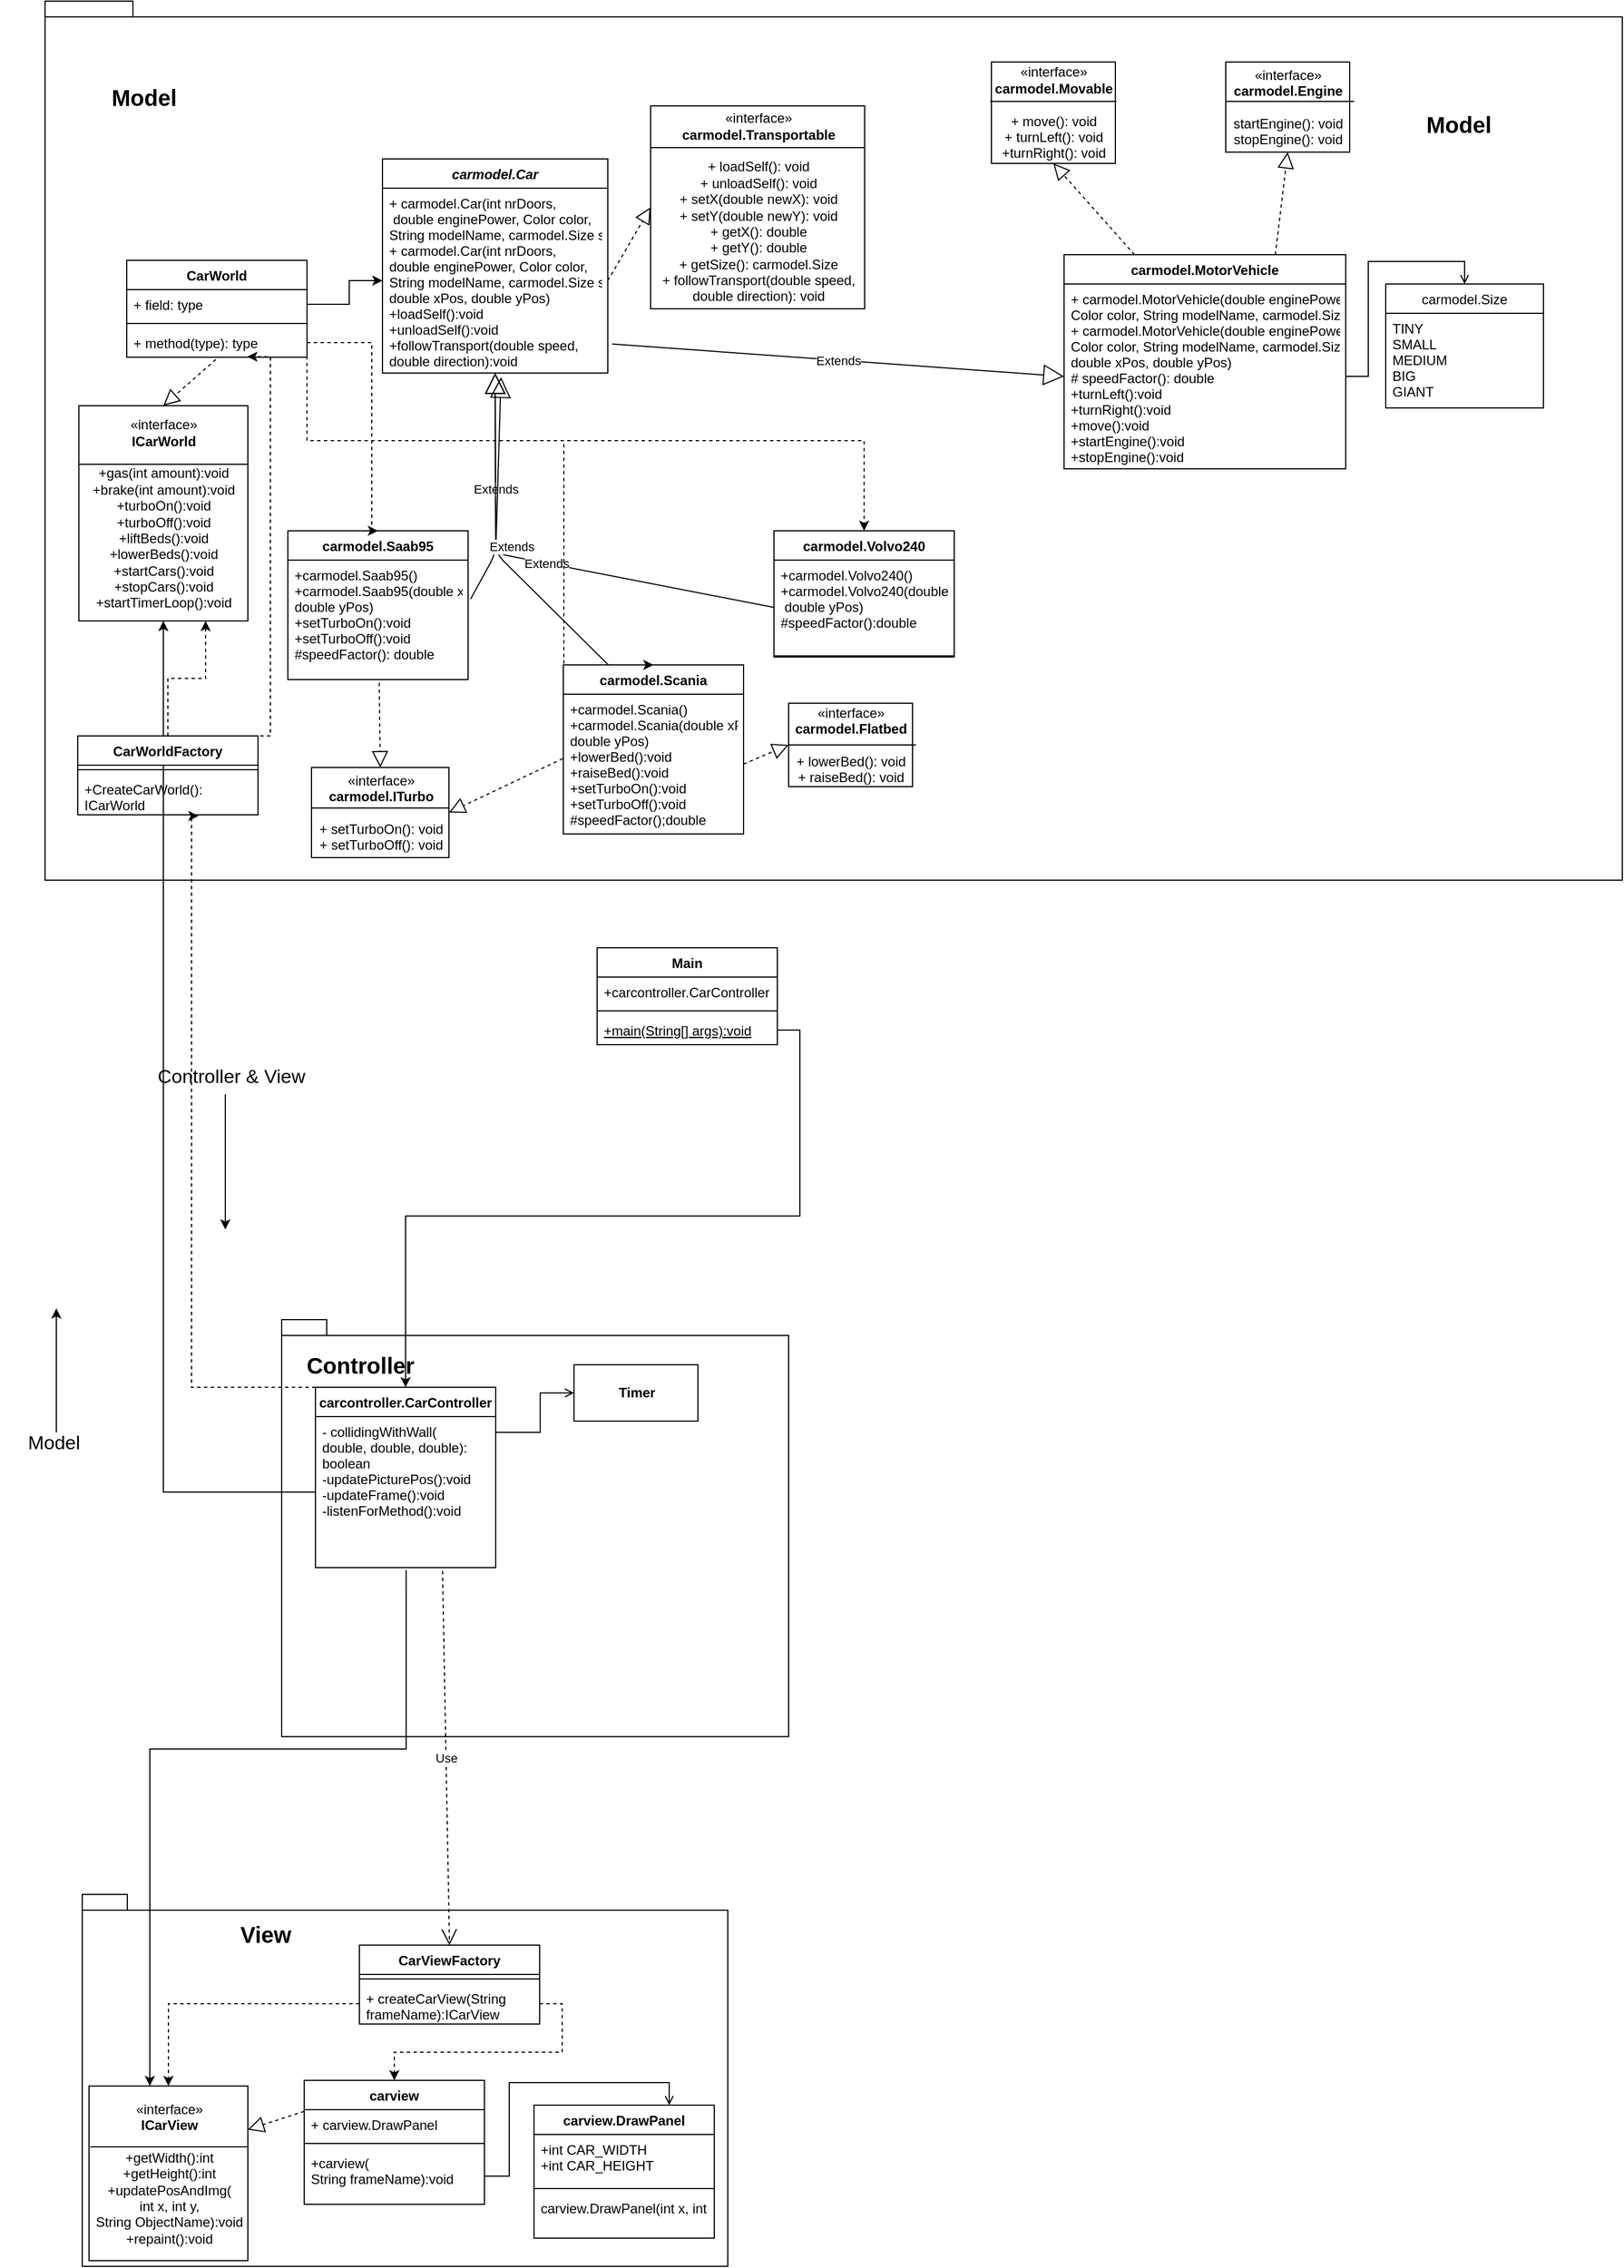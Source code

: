 <mxfile version="12.3.9" type="github" pages="1">
  <diagram name="Page-1" id="b5b7bab2-c9e2-2cf4-8b2a-24fd1a2a6d21">
    <mxGraphModel dx="1422" dy="1941" grid="1" gridSize="10" guides="1" tooltips="1" connect="1" arrows="1" fold="1" page="1" pageScale="1" pageWidth="827" pageHeight="1169" background="#ffffff" math="0" shadow="0">
      <root>
        <mxCell id="0"/>
        <mxCell id="1" parent="0"/>
        <mxCell id="0avZA_CFxRZf8qwIsZVG-3" value="" style="shape=folder;fontStyle=1;spacingTop=10;tabWidth=40;tabHeight=14;tabPosition=left;html=1;" parent="1" vertex="1">
          <mxGeometry x="40" y="-1130" width="1400" height="780" as="geometry"/>
        </mxCell>
        <mxCell id="50sDM0IluNqHPnj_dnaF-17" value="" style="shape=folder;fontStyle=1;spacingTop=10;tabWidth=40;tabHeight=14;tabPosition=left;html=1;" parent="1" vertex="1">
          <mxGeometry x="250" y="40" width="450" height="370" as="geometry"/>
        </mxCell>
        <mxCell id="50sDM0IluNqHPnj_dnaF-10" value="" style="shape=folder;fontStyle=1;spacingTop=10;tabWidth=40;tabHeight=14;tabPosition=left;html=1;" parent="1" vertex="1">
          <mxGeometry x="73" y="550" width="573" height="330" as="geometry"/>
        </mxCell>
        <mxCell id="A2BCTbo7lUN5HEoxAGUj-3" value="carmodel.Car" style="swimlane;fontStyle=3;childLayout=stackLayout;horizontal=1;startSize=26;fillColor=none;horizontalStack=0;resizeParent=1;resizeParentMax=0;resizeLast=0;collapsible=1;marginBottom=0;" parent="1" vertex="1">
          <mxGeometry x="339.5" y="-990" width="200" height="190" as="geometry">
            <mxRectangle x="334" y="-875" width="50" height="26" as="alternateBounds"/>
          </mxGeometry>
        </mxCell>
        <mxCell id="A2BCTbo7lUN5HEoxAGUj-4" value="+ carmodel.Car(int nrDoors,&#xa; double enginePower, Color color, &#xa;String modelName, carmodel.Size size)&#xa;+ carmodel.Car(int nrDoors, &#xa;double enginePower, Color color, &#xa;String modelName, carmodel.Size size,&#xa;double xPos, double yPos)&#xa;+loadSelf():void&#xa;+unloadSelf():void&#xa;+followTransport(double speed,&#xa;double direction):void " style="text;strokeColor=none;fillColor=none;align=left;verticalAlign=top;spacingLeft=4;spacingRight=4;overflow=hidden;rotatable=0;points=[[0,0.5],[1,0.5]];portConstraint=eastwest;" parent="A2BCTbo7lUN5HEoxAGUj-3" vertex="1">
          <mxGeometry y="26" width="200" height="164" as="geometry"/>
        </mxCell>
        <mxCell id="A2BCTbo7lUN5HEoxAGUj-7" value="«interface»&lt;br&gt;&lt;b&gt;carmodel.Transportable&lt;/b&gt;&lt;br&gt;&lt;br&gt;+ loadSelf(): void&lt;br&gt;+ unloadSelf(): void&lt;br&gt;+ setX(double newX): void&lt;br&gt;+ setY(double newY): void&lt;br&gt;+ getX(): double&lt;br&gt;+ getY(): double&lt;br&gt;+ getSize(): carmodel.Size&lt;br&gt;+ followTransport(double speed,&lt;br&gt;double direction): void" style="html=1;" parent="1" vertex="1">
          <mxGeometry x="577.5" y="-1037" width="190" height="180" as="geometry"/>
        </mxCell>
        <mxCell id="A2BCTbo7lUN5HEoxAGUj-8" value="«interface»&lt;br&gt;&lt;b&gt;carmodel.ITurbo&lt;/b&gt;&lt;br&gt;&lt;br&gt;+ setTurboOn(): void&lt;br&gt;+ setTurboOff(): void" style="html=1;" parent="1" vertex="1">
          <mxGeometry x="276.5" y="-450" width="122" height="80" as="geometry"/>
        </mxCell>
        <mxCell id="A2BCTbo7lUN5HEoxAGUj-9" value="«interface»&lt;br&gt;&lt;b&gt;carmodel.Flatbed&lt;/b&gt;&lt;br&gt;&lt;br&gt;+ lowerBed(): void&lt;br&gt;+ raiseBed(): void" style="html=1;" parent="1" vertex="1">
          <mxGeometry x="700" y="-507" width="110" height="74" as="geometry"/>
        </mxCell>
        <mxCell id="A2BCTbo7lUN5HEoxAGUj-10" value="«interface»&lt;br&gt;&lt;b&gt;carmodel.Engine&lt;/b&gt;&lt;br&gt;&lt;br&gt;startEngine(): void&lt;br&gt;stopEngine(): void" style="html=1;" parent="1" vertex="1">
          <mxGeometry x="1088" y="-1076" width="110" height="80" as="geometry"/>
        </mxCell>
        <mxCell id="A2BCTbo7lUN5HEoxAGUj-11" value="«interface»&lt;br&gt;&lt;b&gt;carmodel.Movable&lt;/b&gt;&lt;br&gt;&lt;br&gt;+ move(): void&lt;br&gt;+ turnLeft(): void&lt;br&gt;+turnRight(): void" style="html=1;labelPosition=center;verticalLabelPosition=middle;align=center;verticalAlign=middle;" parent="1" vertex="1">
          <mxGeometry x="880" y="-1076" width="110" height="90" as="geometry"/>
        </mxCell>
        <mxCell id="A2BCTbo7lUN5HEoxAGUj-12" value="" style="endArrow=block;dashed=1;endFill=0;endSize=12;html=1;exitX=1;exitY=0.5;exitDx=0;exitDy=0;entryX=0;entryY=0.5;entryDx=0;entryDy=0;" parent="1" source="A2BCTbo7lUN5HEoxAGUj-4" target="A2BCTbo7lUN5HEoxAGUj-7" edge="1">
          <mxGeometry width="160" relative="1" as="geometry">
            <mxPoint x="292.5" y="-915" as="sourcePoint"/>
            <mxPoint x="380" y="-920" as="targetPoint"/>
          </mxGeometry>
        </mxCell>
        <mxCell id="A2BCTbo7lUN5HEoxAGUj-13" value="carmodel.MotorVehicle" style="swimlane;fontStyle=1;align=center;verticalAlign=top;childLayout=stackLayout;horizontal=1;startSize=26;horizontalStack=0;resizeParent=1;resizeParentMax=0;resizeLast=0;collapsible=1;marginBottom=0;" parent="1" vertex="1">
          <mxGeometry x="944.5" y="-905" width="250" height="190" as="geometry"/>
        </mxCell>
        <mxCell id="A2BCTbo7lUN5HEoxAGUj-16" value="+ carmodel.MotorVehicle(double enginePower,&#xa;Color color, String modelName, carmodel.Size size)&#xa;+ carmodel.MotorVehicle(double enginePower,&#xa;Color color, String modelName, carmodel.Size size,&#xa;double xPos, double yPos)&#xa;# speedFactor(): double&#xa;+turnLeft():void&#xa;+turnRight():void&#xa;+move():void&#xa;+startEngine():void&#xa;+stopEngine():void" style="text;strokeColor=none;fillColor=none;align=left;verticalAlign=top;spacingLeft=4;spacingRight=4;overflow=hidden;rotatable=0;points=[[0,0.5],[1,0.5]];portConstraint=eastwest;" parent="A2BCTbo7lUN5HEoxAGUj-13" vertex="1">
          <mxGeometry y="26" width="250" height="164" as="geometry"/>
        </mxCell>
        <mxCell id="A2BCTbo7lUN5HEoxAGUj-18" value="Extends" style="endArrow=block;endSize=16;endFill=0;html=1;exitX=1.019;exitY=0.843;exitDx=0;exitDy=0;exitPerimeter=0;entryX=0;entryY=0.5;entryDx=0;entryDy=0;" parent="1" source="A2BCTbo7lUN5HEoxAGUj-4" target="A2BCTbo7lUN5HEoxAGUj-16" edge="1">
          <mxGeometry width="160" relative="1" as="geometry">
            <mxPoint x="472.5" y="-810" as="sourcePoint"/>
            <mxPoint x="452.5" y="-665" as="targetPoint"/>
          </mxGeometry>
        </mxCell>
        <mxCell id="A2BCTbo7lUN5HEoxAGUj-19" value="carmodel.Saab95" style="swimlane;fontStyle=1;align=center;verticalAlign=top;childLayout=stackLayout;horizontal=1;startSize=26;horizontalStack=0;resizeParent=1;resizeParentMax=0;resizeLast=0;collapsible=1;marginBottom=0;" parent="1" vertex="1">
          <mxGeometry x="255.5" y="-660" width="160" height="132" as="geometry"/>
        </mxCell>
        <mxCell id="A2BCTbo7lUN5HEoxAGUj-22" value="+carmodel.Saab95()&#xa;+carmodel.Saab95(double xPos, &#xa;double yPos)&#xa;+setTurboOn():void&#xa;+setTurboOff():void&#xa;#speedFactor(): double" style="text;strokeColor=none;fillColor=none;align=left;verticalAlign=top;spacingLeft=4;spacingRight=4;overflow=hidden;rotatable=0;points=[[0,0.5],[1,0.5]];portConstraint=eastwest;" parent="A2BCTbo7lUN5HEoxAGUj-19" vertex="1">
          <mxGeometry y="26" width="160" height="106" as="geometry"/>
        </mxCell>
        <mxCell id="A2BCTbo7lUN5HEoxAGUj-23" value="" style="endArrow=block;dashed=1;endFill=0;endSize=12;html=1;exitX=0.25;exitY=0;exitDx=0;exitDy=0;entryX=0.5;entryY=1;entryDx=0;entryDy=0;" parent="1" source="A2BCTbo7lUN5HEoxAGUj-13" target="A2BCTbo7lUN5HEoxAGUj-11" edge="1">
          <mxGeometry width="160" relative="1" as="geometry">
            <mxPoint x="132.5" y="-655" as="sourcePoint"/>
            <mxPoint x="292.5" y="-655" as="targetPoint"/>
          </mxGeometry>
        </mxCell>
        <mxCell id="A2BCTbo7lUN5HEoxAGUj-24" value="Extends" style="endArrow=block;endSize=16;endFill=0;html=1;exitX=1.014;exitY=0.326;exitDx=0;exitDy=0;entryX=0.5;entryY=1;entryDx=0;entryDy=0;exitPerimeter=0;" parent="1" source="A2BCTbo7lUN5HEoxAGUj-22" target="A2BCTbo7lUN5HEoxAGUj-3" edge="1">
          <mxGeometry width="160" relative="1" as="geometry">
            <mxPoint x="308.5" y="-661" as="sourcePoint"/>
            <mxPoint x="402" y="-730" as="targetPoint"/>
            <Array as="points">
              <mxPoint x="440" y="-640"/>
            </Array>
          </mxGeometry>
        </mxCell>
        <mxCell id="A2BCTbo7lUN5HEoxAGUj-27" value="carmodel.Volvo240" style="swimlane;fontStyle=1;align=center;verticalAlign=top;childLayout=stackLayout;horizontal=1;startSize=26;horizontalStack=0;resizeParent=1;resizeParentMax=0;resizeLast=0;collapsible=1;marginBottom=0;" parent="1" vertex="1">
          <mxGeometry x="687" y="-660" width="160" height="112" as="geometry">
            <mxRectangle x="607.5" y="-726" width="80" height="26" as="alternateBounds"/>
          </mxGeometry>
        </mxCell>
        <mxCell id="A2BCTbo7lUN5HEoxAGUj-28" value="+carmodel.Volvo240()&#xa;+carmodel.Volvo240(double xPos,&#xa; double yPos)&#xa;#speedFactor():double" style="text;strokeColor=none;fillColor=none;align=left;verticalAlign=top;spacingLeft=4;spacingRight=4;overflow=hidden;rotatable=0;points=[[0,0.5],[1,0.5]];portConstraint=eastwest;" parent="A2BCTbo7lUN5HEoxAGUj-27" vertex="1">
          <mxGeometry y="26" width="160" height="84" as="geometry"/>
        </mxCell>
        <mxCell id="A2BCTbo7lUN5HEoxAGUj-29" value="" style="line;strokeWidth=1;fillColor=none;align=left;verticalAlign=middle;spacingTop=-1;spacingLeft=3;spacingRight=3;rotatable=0;labelPosition=right;points=[];portConstraint=eastwest;" parent="A2BCTbo7lUN5HEoxAGUj-27" vertex="1">
          <mxGeometry y="110" width="160" height="2" as="geometry"/>
        </mxCell>
        <mxCell id="A2BCTbo7lUN5HEoxAGUj-31" value="carmodel.Scania" style="swimlane;fontStyle=1;align=center;verticalAlign=top;childLayout=stackLayout;horizontal=1;startSize=26;horizontalStack=0;resizeParent=1;resizeParentMax=0;resizeLast=0;collapsible=1;marginBottom=0;" parent="1" vertex="1">
          <mxGeometry x="500" y="-541" width="160" height="150" as="geometry"/>
        </mxCell>
        <mxCell id="A2BCTbo7lUN5HEoxAGUj-32" value="+carmodel.Scania()&#xa;+carmodel.Scania(double xPos, &#xa;double yPos)&#xa;+lowerBed():void&#xa;+raiseBed():void&#xa;+setTurboOn():void&#xa;+setTurboOff():void&#xa;#speedFactor();double" style="text;strokeColor=none;fillColor=none;align=left;verticalAlign=top;spacingLeft=4;spacingRight=4;overflow=hidden;rotatable=0;points=[[0,0.5],[1,0.5]];portConstraint=eastwest;" parent="A2BCTbo7lUN5HEoxAGUj-31" vertex="1">
          <mxGeometry y="26" width="160" height="124" as="geometry"/>
        </mxCell>
        <mxCell id="A2BCTbo7lUN5HEoxAGUj-37" value="Extends" style="endArrow=block;endSize=16;endFill=0;html=1;exitX=0;exitY=0.5;exitDx=0;exitDy=0;entryX=0.5;entryY=1;entryDx=0;entryDy=0;" parent="1" source="A2BCTbo7lUN5HEoxAGUj-28" target="A2BCTbo7lUN5HEoxAGUj-3" edge="1">
          <mxGeometry width="160" relative="1" as="geometry">
            <mxPoint x="132.5" y="-655" as="sourcePoint"/>
            <mxPoint x="540" y="-670" as="targetPoint"/>
            <Array as="points">
              <mxPoint x="440" y="-640"/>
            </Array>
          </mxGeometry>
        </mxCell>
        <mxCell id="A2BCTbo7lUN5HEoxAGUj-38" value="Extends" style="endArrow=block;endSize=16;endFill=0;html=1;exitX=0.25;exitY=0;exitDx=0;exitDy=0;entryX=0.526;entryY=1.022;entryDx=0;entryDy=0;entryPerimeter=0;" parent="1" source="A2BCTbo7lUN5HEoxAGUj-31" target="A2BCTbo7lUN5HEoxAGUj-4" edge="1">
          <mxGeometry x="-0.006" y="-14" width="160" relative="1" as="geometry">
            <mxPoint x="105.5" y="-475" as="sourcePoint"/>
            <mxPoint x="404" y="-730" as="targetPoint"/>
            <Array as="points">
              <mxPoint x="440" y="-640"/>
            </Array>
            <mxPoint as="offset"/>
          </mxGeometry>
        </mxCell>
        <mxCell id="A2BCTbo7lUN5HEoxAGUj-39" value="" style="endArrow=block;dashed=1;endFill=0;endSize=12;html=1;exitX=0.507;exitY=1.027;exitDx=0;exitDy=0;entryX=0.5;entryY=0;entryDx=0;entryDy=0;exitPerimeter=0;" parent="1" source="A2BCTbo7lUN5HEoxAGUj-22" target="A2BCTbo7lUN5HEoxAGUj-8" edge="1">
          <mxGeometry width="160" relative="1" as="geometry">
            <mxPoint x="212" y="-435" as="sourcePoint"/>
            <mxPoint x="372" y="-435" as="targetPoint"/>
          </mxGeometry>
        </mxCell>
        <mxCell id="A2BCTbo7lUN5HEoxAGUj-40" value="" style="endArrow=block;dashed=1;endFill=0;endSize=12;html=1;entryX=1;entryY=0.5;entryDx=0;entryDy=0;exitX=-0.003;exitY=0.461;exitDx=0;exitDy=0;exitPerimeter=0;" parent="1" source="A2BCTbo7lUN5HEoxAGUj-32" target="A2BCTbo7lUN5HEoxAGUj-8" edge="1">
          <mxGeometry width="160" relative="1" as="geometry">
            <mxPoint x="526" y="-502" as="sourcePoint"/>
            <mxPoint x="527" y="-506" as="targetPoint"/>
          </mxGeometry>
        </mxCell>
        <mxCell id="A2BCTbo7lUN5HEoxAGUj-41" value="" style="endArrow=block;dashed=1;endFill=0;endSize=12;html=1;exitX=1;exitY=0.5;exitDx=0;exitDy=0;entryX=0;entryY=0.5;entryDx=0;entryDy=0;" parent="1" source="A2BCTbo7lUN5HEoxAGUj-32" target="A2BCTbo7lUN5HEoxAGUj-9" edge="1">
          <mxGeometry width="160" relative="1" as="geometry">
            <mxPoint x="297" y="-404" as="sourcePoint"/>
            <mxPoint x="767" y="-444" as="targetPoint"/>
          </mxGeometry>
        </mxCell>
        <mxCell id="A2BCTbo7lUN5HEoxAGUj-48" value="carmodel.Size" style="swimlane;fontStyle=0;childLayout=stackLayout;horizontal=1;startSize=26;fillColor=none;horizontalStack=0;resizeParent=1;resizeParentMax=0;resizeLast=0;collapsible=1;marginBottom=0;" parent="1" vertex="1">
          <mxGeometry x="1230" y="-879" width="140" height="110" as="geometry"/>
        </mxCell>
        <mxCell id="A2BCTbo7lUN5HEoxAGUj-49" value="TINY&#xa;SMALL&#xa;MEDIUM&#xa;BIG&#xa;GIANT" style="text;strokeColor=none;fillColor=none;align=left;verticalAlign=top;spacingLeft=4;spacingRight=4;overflow=hidden;rotatable=0;points=[[0,0.5],[1,0.5]];portConstraint=eastwest;" parent="A2BCTbo7lUN5HEoxAGUj-48" vertex="1">
          <mxGeometry y="26" width="140" height="84" as="geometry"/>
        </mxCell>
        <mxCell id="A2BCTbo7lUN5HEoxAGUj-53" style="edgeStyle=orthogonalEdgeStyle;rounded=0;orthogonalLoop=1;jettySize=auto;html=1;entryX=0.5;entryY=0;entryDx=0;entryDy=0;endArrow=open;endFill=0;exitX=1;exitY=0.5;exitDx=0;exitDy=0;" parent="1" source="A2BCTbo7lUN5HEoxAGUj-16" target="A2BCTbo7lUN5HEoxAGUj-48" edge="1">
          <mxGeometry relative="1" as="geometry">
            <mxPoint x="1200" y="-867" as="sourcePoint"/>
          </mxGeometry>
        </mxCell>
        <mxCell id="A2BCTbo7lUN5HEoxAGUj-54" value="&lt;b&gt;Timer&lt;/b&gt;" style="html=1;" parent="1" vertex="1">
          <mxGeometry x="509.5" y="80" width="110" height="50" as="geometry"/>
        </mxCell>
        <mxCell id="A2BCTbo7lUN5HEoxAGUj-55" value="carview" style="swimlane;fontStyle=1;align=center;verticalAlign=top;childLayout=stackLayout;horizontal=1;startSize=26;horizontalStack=0;resizeParent=1;resizeParentMax=0;resizeLast=0;collapsible=1;marginBottom=0;" parent="1" vertex="1">
          <mxGeometry x="270" y="715" width="160" height="110" as="geometry"/>
        </mxCell>
        <mxCell id="A2BCTbo7lUN5HEoxAGUj-56" value="+ carview.DrawPanel" style="text;strokeColor=none;fillColor=none;align=left;verticalAlign=top;spacingLeft=4;spacingRight=4;overflow=hidden;rotatable=0;points=[[0,0.5],[1,0.5]];portConstraint=eastwest;" parent="A2BCTbo7lUN5HEoxAGUj-55" vertex="1">
          <mxGeometry y="26" width="160" height="26" as="geometry"/>
        </mxCell>
        <mxCell id="A2BCTbo7lUN5HEoxAGUj-57" value="" style="line;strokeWidth=1;fillColor=none;align=left;verticalAlign=middle;spacingTop=-1;spacingLeft=3;spacingRight=3;rotatable=0;labelPosition=right;points=[];portConstraint=eastwest;" parent="A2BCTbo7lUN5HEoxAGUj-55" vertex="1">
          <mxGeometry y="52" width="160" height="8" as="geometry"/>
        </mxCell>
        <mxCell id="A2BCTbo7lUN5HEoxAGUj-58" value="+carview(&#xa;String frameName):void" style="text;strokeColor=none;fillColor=none;align=left;verticalAlign=top;spacingLeft=4;spacingRight=4;overflow=hidden;rotatable=0;points=[[0,0.5],[1,0.5]];portConstraint=eastwest;" parent="A2BCTbo7lUN5HEoxAGUj-55" vertex="1">
          <mxGeometry y="60" width="160" height="50" as="geometry"/>
        </mxCell>
        <mxCell id="GR6bkbwkwZnXjfhoWrZU-15" style="edgeStyle=orthogonalEdgeStyle;rounded=0;orthogonalLoop=1;jettySize=auto;html=1;exitX=0.75;exitY=0;exitDx=0;exitDy=0;dashed=1;entryX=0.67;entryY=1.028;entryDx=0;entryDy=0;entryPerimeter=0;" parent="1" source="A2BCTbo7lUN5HEoxAGUj-59" target="GR6bkbwkwZnXjfhoWrZU-12" edge="1">
          <mxGeometry relative="1" as="geometry">
            <mxPoint x="230" y="-340" as="targetPoint"/>
            <Array as="points">
              <mxPoint x="170" y="100"/>
              <mxPoint x="170" y="-407"/>
            </Array>
          </mxGeometry>
        </mxCell>
        <mxCell id="A2BCTbo7lUN5HEoxAGUj-59" value="carcontroller.CarController" style="swimlane;fontStyle=1;align=center;verticalAlign=top;childLayout=stackLayout;horizontal=1;startSize=26;horizontalStack=0;resizeParent=1;resizeParentMax=0;resizeLast=0;collapsible=1;marginBottom=0;" parent="1" vertex="1">
          <mxGeometry x="280" y="100" width="160" height="160" as="geometry">
            <mxRectangle x="30" y="404" width="110" height="26" as="alternateBounds"/>
          </mxGeometry>
        </mxCell>
        <mxCell id="A2BCTbo7lUN5HEoxAGUj-62" value="- collidingWithWall(&#xa;double, double, double): &#xa;boolean&#xa;-updatePicturePos():void&#xa;-updateFrame():void&#xa;-listenForMethod():void" style="text;strokeColor=none;fillColor=none;align=left;verticalAlign=top;spacingLeft=4;spacingRight=4;overflow=hidden;rotatable=0;points=[[0,0.5],[1,0.5]];portConstraint=eastwest;" parent="A2BCTbo7lUN5HEoxAGUj-59" vertex="1">
          <mxGeometry y="26" width="160" height="134" as="geometry"/>
        </mxCell>
        <mxCell id="A2BCTbo7lUN5HEoxAGUj-65" style="edgeStyle=orthogonalEdgeStyle;rounded=0;orthogonalLoop=1;jettySize=auto;html=1;endArrow=open;endFill=0;" parent="1" edge="1">
          <mxGeometry relative="1" as="geometry">
            <mxPoint x="439.5" y="140" as="sourcePoint"/>
            <mxPoint x="509.5" y="105" as="targetPoint"/>
            <Array as="points">
              <mxPoint x="479.5" y="140"/>
              <mxPoint x="479.5" y="105"/>
            </Array>
          </mxGeometry>
        </mxCell>
        <mxCell id="A2BCTbo7lUN5HEoxAGUj-75" value="carview.DrawPanel" style="swimlane;fontStyle=1;align=center;verticalAlign=top;childLayout=stackLayout;horizontal=1;startSize=26;horizontalStack=0;resizeParent=1;resizeParentMax=0;resizeLast=0;collapsible=1;marginBottom=0;" parent="1" vertex="1">
          <mxGeometry x="474" y="737" width="160" height="118" as="geometry"/>
        </mxCell>
        <mxCell id="A2BCTbo7lUN5HEoxAGUj-76" value="+int CAR_WIDTH&#xa;+int CAR_HEIGHT" style="text;strokeColor=none;fillColor=none;align=left;verticalAlign=top;spacingLeft=4;spacingRight=4;overflow=hidden;rotatable=0;points=[[0,0.5],[1,0.5]];portConstraint=eastwest;" parent="A2BCTbo7lUN5HEoxAGUj-75" vertex="1">
          <mxGeometry y="26" width="160" height="44" as="geometry"/>
        </mxCell>
        <mxCell id="A2BCTbo7lUN5HEoxAGUj-77" value="" style="line;strokeWidth=1;fillColor=none;align=left;verticalAlign=middle;spacingTop=-1;spacingLeft=3;spacingRight=3;rotatable=0;labelPosition=right;points=[];portConstraint=eastwest;" parent="A2BCTbo7lUN5HEoxAGUj-75" vertex="1">
          <mxGeometry y="70" width="160" height="8" as="geometry"/>
        </mxCell>
        <mxCell id="A2BCTbo7lUN5HEoxAGUj-78" value="carview.DrawPanel(int x, int y)&#xa;" style="text;strokeColor=none;fillColor=none;align=left;verticalAlign=top;spacingLeft=4;spacingRight=4;overflow=hidden;rotatable=0;points=[[0,0.5],[1,0.5]];portConstraint=eastwest;" parent="A2BCTbo7lUN5HEoxAGUj-75" vertex="1">
          <mxGeometry y="78" width="160" height="40" as="geometry"/>
        </mxCell>
        <mxCell id="A2BCTbo7lUN5HEoxAGUj-79" style="edgeStyle=orthogonalEdgeStyle;rounded=0;orthogonalLoop=1;jettySize=auto;html=1;exitX=1;exitY=0.5;exitDx=0;exitDy=0;entryX=0.75;entryY=0;entryDx=0;entryDy=0;endArrow=open;endFill=0;" parent="1" source="A2BCTbo7lUN5HEoxAGUj-58" target="A2BCTbo7lUN5HEoxAGUj-75" edge="1">
          <mxGeometry relative="1" as="geometry"/>
        </mxCell>
        <mxCell id="50sDM0IluNqHPnj_dnaF-12" value="«interface»&lt;br&gt;&lt;b&gt;ICarView&lt;br&gt;&lt;br&gt;&lt;/b&gt;+getWidth():int&lt;br&gt;+getHeight():int&lt;br&gt;+updatePosAndImg(&lt;br&gt;int x, int y, &lt;br&gt;String ObjectName):void&lt;br&gt;+repaint():void" style="html=1;" parent="1" vertex="1">
          <mxGeometry x="79" y="720" width="141" height="155" as="geometry"/>
        </mxCell>
        <mxCell id="50sDM0IluNqHPnj_dnaF-14" style="edgeStyle=orthogonalEdgeStyle;rounded=0;orthogonalLoop=1;jettySize=auto;html=1;exitX=0.503;exitY=1.017;exitDx=0;exitDy=0;exitPerimeter=0;" parent="1" source="A2BCTbo7lUN5HEoxAGUj-62" target="50sDM0IluNqHPnj_dnaF-12" edge="1">
          <mxGeometry relative="1" as="geometry">
            <mxPoint x="580" y="298" as="sourcePoint"/>
            <Array as="points">
              <mxPoint x="360" y="421"/>
              <mxPoint x="133" y="421"/>
            </Array>
          </mxGeometry>
        </mxCell>
        <mxCell id="50sDM0IluNqHPnj_dnaF-19" value="CarWorld&#xa;" style="swimlane;fontStyle=1;align=center;verticalAlign=top;childLayout=stackLayout;horizontal=1;startSize=26;horizontalStack=0;resizeParent=1;resizeParentMax=0;resizeLast=0;collapsible=1;marginBottom=0;" parent="1" vertex="1">
          <mxGeometry x="112.5" y="-900" width="160" height="86" as="geometry">
            <mxRectangle x="110" y="170" width="90" height="26" as="alternateBounds"/>
          </mxGeometry>
        </mxCell>
        <mxCell id="50sDM0IluNqHPnj_dnaF-20" value="+ field: type" style="text;strokeColor=none;fillColor=none;align=left;verticalAlign=top;spacingLeft=4;spacingRight=4;overflow=hidden;rotatable=0;points=[[0,0.5],[1,0.5]];portConstraint=eastwest;" parent="50sDM0IluNqHPnj_dnaF-19" vertex="1">
          <mxGeometry y="26" width="160" height="26" as="geometry"/>
        </mxCell>
        <mxCell id="50sDM0IluNqHPnj_dnaF-21" value="" style="line;strokeWidth=1;fillColor=none;align=left;verticalAlign=middle;spacingTop=-1;spacingLeft=3;spacingRight=3;rotatable=0;labelPosition=right;points=[];portConstraint=eastwest;" parent="50sDM0IluNqHPnj_dnaF-19" vertex="1">
          <mxGeometry y="52" width="160" height="8" as="geometry"/>
        </mxCell>
        <mxCell id="50sDM0IluNqHPnj_dnaF-22" value="+ method(type): type" style="text;strokeColor=none;fillColor=none;align=left;verticalAlign=top;spacingLeft=4;spacingRight=4;overflow=hidden;rotatable=0;points=[[0,0.5],[1,0.5]];portConstraint=eastwest;" parent="50sDM0IluNqHPnj_dnaF-19" vertex="1">
          <mxGeometry y="60" width="160" height="26" as="geometry"/>
        </mxCell>
        <mxCell id="50sDM0IluNqHPnj_dnaF-23" value="«interface»&lt;br&gt;&lt;b&gt;ICarWorld&lt;/b&gt;&lt;br&gt;&lt;br&gt;+gas(int amount):void&lt;br&gt;+brake(int amount):void&lt;br&gt;+turboOn():void&lt;br&gt;+turboOff():void&lt;br&gt;+liftBeds():void&lt;br&gt;+lowerBeds():void&lt;br&gt;+startCars():void&lt;br&gt;+stopCars():void&lt;br&gt;+startTimerLoop():void" style="html=1;" parent="1" vertex="1">
          <mxGeometry x="70" y="-771" width="150" height="191" as="geometry"/>
        </mxCell>
        <mxCell id="50sDM0IluNqHPnj_dnaF-24" value="" style="endArrow=block;dashed=1;endFill=0;endSize=12;html=1;exitX=0.494;exitY=1.077;exitDx=0;exitDy=0;entryX=0.5;entryY=0;entryDx=0;entryDy=0;exitPerimeter=0;" parent="1" source="50sDM0IluNqHPnj_dnaF-22" target="50sDM0IluNqHPnj_dnaF-23" edge="1">
          <mxGeometry width="160" relative="1" as="geometry">
            <mxPoint x="-27.5" y="-886" as="sourcePoint"/>
            <mxPoint x="82.5" y="-316" as="targetPoint"/>
          </mxGeometry>
        </mxCell>
        <mxCell id="50sDM0IluNqHPnj_dnaF-25" style="edgeStyle=orthogonalEdgeStyle;rounded=0;orthogonalLoop=1;jettySize=auto;html=1;exitX=0;exitY=0.5;exitDx=0;exitDy=0;entryX=0.5;entryY=1;entryDx=0;entryDy=0;" parent="1" source="A2BCTbo7lUN5HEoxAGUj-62" target="50sDM0IluNqHPnj_dnaF-23" edge="1">
          <mxGeometry relative="1" as="geometry"/>
        </mxCell>
        <mxCell id="50sDM0IluNqHPnj_dnaF-26" style="edgeStyle=orthogonalEdgeStyle;rounded=0;orthogonalLoop=1;jettySize=auto;html=1;exitX=1;exitY=0.5;exitDx=0;exitDy=0;entryX=0;entryY=0.5;entryDx=0;entryDy=0;" parent="1" source="50sDM0IluNqHPnj_dnaF-20" target="A2BCTbo7lUN5HEoxAGUj-4" edge="1">
          <mxGeometry relative="1" as="geometry">
            <mxPoint x="331.941" y="-809.824" as="targetPoint"/>
            <Array as="points">
              <mxPoint x="310" y="-861"/>
              <mxPoint x="310" y="-882"/>
            </Array>
          </mxGeometry>
        </mxCell>
        <mxCell id="50sDM0IluNqHPnj_dnaF-27" style="edgeStyle=orthogonalEdgeStyle;rounded=0;orthogonalLoop=1;jettySize=auto;html=1;exitX=1;exitY=0.5;exitDx=0;exitDy=0;dashed=1;entryX=0.5;entryY=0;entryDx=0;entryDy=0;" parent="1" source="50sDM0IluNqHPnj_dnaF-22" target="A2BCTbo7lUN5HEoxAGUj-19" edge="1">
          <mxGeometry relative="1" as="geometry">
            <mxPoint x="272.5" y="-700" as="targetPoint"/>
            <Array as="points">
              <mxPoint x="330" y="-827"/>
              <mxPoint x="330" y="-660"/>
            </Array>
          </mxGeometry>
        </mxCell>
        <mxCell id="50sDM0IluNqHPnj_dnaF-28" style="edgeStyle=orthogonalEdgeStyle;rounded=0;orthogonalLoop=1;jettySize=auto;html=1;exitX=1;exitY=0.5;exitDx=0;exitDy=0;entryX=0.5;entryY=0;entryDx=0;entryDy=0;dashed=1;" parent="1" source="50sDM0IluNqHPnj_dnaF-22" target="A2BCTbo7lUN5HEoxAGUj-31" edge="1">
          <mxGeometry relative="1" as="geometry">
            <Array as="points">
              <mxPoint x="272.5" y="-740"/>
              <mxPoint x="500.5" y="-740"/>
            </Array>
          </mxGeometry>
        </mxCell>
        <mxCell id="50sDM0IluNqHPnj_dnaF-29" style="edgeStyle=orthogonalEdgeStyle;rounded=0;orthogonalLoop=1;jettySize=auto;html=1;exitX=1;exitY=0.5;exitDx=0;exitDy=0;dashed=1;" parent="1" source="50sDM0IluNqHPnj_dnaF-22" target="A2BCTbo7lUN5HEoxAGUj-27" edge="1">
          <mxGeometry relative="1" as="geometry">
            <Array as="points">
              <mxPoint x="272.5" y="-740"/>
            </Array>
          </mxGeometry>
        </mxCell>
        <mxCell id="6hHU0qecmCUIPTqjAova-2" value="" style="endArrow=block;dashed=1;endFill=0;endSize=12;html=1;entryX=1;entryY=0.25;entryDx=0;entryDy=0;exitX=0;exitY=0.25;exitDx=0;exitDy=0;" parent="1" source="A2BCTbo7lUN5HEoxAGUj-55" target="50sDM0IluNqHPnj_dnaF-12" edge="1">
          <mxGeometry width="160" relative="1" as="geometry">
            <mxPoint x="75.5" y="770" as="sourcePoint"/>
            <mxPoint x="235.5" y="770" as="targetPoint"/>
          </mxGeometry>
        </mxCell>
        <mxCell id="6hHU0qecmCUIPTqjAova-3" value="" style="endArrow=block;dashed=1;endFill=0;endSize=12;html=1;entryX=0.5;entryY=1;entryDx=0;entryDy=0;exitX=0.75;exitY=0;exitDx=0;exitDy=0;" parent="1" source="A2BCTbo7lUN5HEoxAGUj-13" target="A2BCTbo7lUN5HEoxAGUj-10" edge="1">
          <mxGeometry width="160" relative="1" as="geometry">
            <mxPoint x="682.5" y="-980" as="sourcePoint"/>
            <mxPoint x="842.5" y="-980" as="targetPoint"/>
          </mxGeometry>
        </mxCell>
        <mxCell id="6hHU0qecmCUIPTqjAova-4" value="Model" style="text;html=1;strokeColor=none;fillColor=none;align=center;verticalAlign=middle;whiteSpace=wrap;rounded=0;fontStyle=1;fontSize=20;" parent="1" vertex="1">
          <mxGeometry x="62.5" y="-1100" width="130" height="110" as="geometry"/>
        </mxCell>
        <mxCell id="6hHU0qecmCUIPTqjAova-5" value="Controller" style="text;html=1;strokeColor=none;fillColor=none;align=center;verticalAlign=middle;whiteSpace=wrap;rounded=0;fontSize=20;fontStyle=1" parent="1" vertex="1">
          <mxGeometry x="299.5" y="70" width="40" height="20" as="geometry"/>
        </mxCell>
        <mxCell id="6hHU0qecmCUIPTqjAova-6" value="&lt;b&gt;View&lt;/b&gt;" style="text;html=1;strokeColor=none;fillColor=none;align=center;verticalAlign=middle;whiteSpace=wrap;rounded=0;fontSize=20;" parent="1" vertex="1">
          <mxGeometry x="215.5" y="575" width="40" height="20" as="geometry"/>
        </mxCell>
        <mxCell id="6hHU0qecmCUIPTqjAova-9" value="" style="line;strokeWidth=1;fillColor=none;align=left;verticalAlign=middle;spacingTop=-1;spacingLeft=3;spacingRight=3;rotatable=0;labelPosition=right;points=[];portConstraint=eastwest;fontSize=11;" parent="1" vertex="1">
          <mxGeometry x="879" y="-1060" width="112" height="38" as="geometry"/>
        </mxCell>
        <mxCell id="6hHU0qecmCUIPTqjAova-10" value="" style="line;strokeWidth=1;fillColor=none;align=left;verticalAlign=middle;spacingTop=-1;spacingLeft=3;spacingRight=3;rotatable=0;labelPosition=right;points=[];portConstraint=eastwest;fontSize=11;" parent="1" vertex="1">
          <mxGeometry x="1088" y="-1045" width="114" height="8" as="geometry"/>
        </mxCell>
        <mxCell id="6hHU0qecmCUIPTqjAova-12" value="" style="line;strokeWidth=1;fillColor=none;align=left;verticalAlign=middle;spacingTop=-1;spacingLeft=3;spacingRight=3;rotatable=0;labelPosition=right;points=[];portConstraint=eastwest;fontSize=11;" parent="1" vertex="1">
          <mxGeometry x="577.5" y="-1004" width="190" height="8" as="geometry"/>
        </mxCell>
        <mxCell id="6hHU0qecmCUIPTqjAova-14" value="" style="line;strokeWidth=1;fillColor=none;align=left;verticalAlign=middle;spacingTop=-1;spacingLeft=3;spacingRight=3;rotatable=0;labelPosition=right;points=[];portConstraint=eastwest;fontSize=11;" parent="1" vertex="1">
          <mxGeometry x="700" y="-474" width="113" height="8" as="geometry"/>
        </mxCell>
        <mxCell id="6hHU0qecmCUIPTqjAova-15" value="" style="line;strokeWidth=1;fillColor=none;align=left;verticalAlign=middle;spacingTop=-1;spacingLeft=3;spacingRight=3;rotatable=0;labelPosition=right;points=[];portConstraint=eastwest;fontSize=11;" parent="1" vertex="1">
          <mxGeometry x="276.5" y="-418" width="122" height="8" as="geometry"/>
        </mxCell>
        <mxCell id="0avZA_CFxRZf8qwIsZVG-5" value="Model" style="text;html=1;strokeColor=none;fillColor=none;align=center;verticalAlign=middle;whiteSpace=wrap;rounded=0;fontStyle=1;fontSize=20;" parent="1" vertex="1">
          <mxGeometry x="1230" y="-1076" width="130" height="110" as="geometry"/>
        </mxCell>
        <mxCell id="0avZA_CFxRZf8qwIsZVG-6" value="" style="endArrow=classic;html=1;" parent="1" edge="1">
          <mxGeometry width="50" height="50" relative="1" as="geometry">
            <mxPoint x="50" y="140" as="sourcePoint"/>
            <mxPoint x="50" y="30" as="targetPoint"/>
          </mxGeometry>
        </mxCell>
        <mxCell id="0avZA_CFxRZf8qwIsZVG-7" value="Model" style="text;html=1;strokeColor=none;fillColor=none;align=center;verticalAlign=middle;whiteSpace=wrap;rounded=0;fontStyle=0;fontSize=17;" parent="1" vertex="1">
          <mxGeometry y="115" width="96" height="70" as="geometry"/>
        </mxCell>
        <mxCell id="0avZA_CFxRZf8qwIsZVG-8" value="" style="endArrow=classic;html=1;fontSize=17;" parent="1" edge="1">
          <mxGeometry width="50" height="50" relative="1" as="geometry">
            <mxPoint x="200" y="-160" as="sourcePoint"/>
            <mxPoint x="200" y="-40" as="targetPoint"/>
            <Array as="points">
              <mxPoint x="200" y="-110"/>
            </Array>
          </mxGeometry>
        </mxCell>
        <mxCell id="0avZA_CFxRZf8qwIsZVG-10" value="Controller &amp;amp; View" style="text;html=1;strokeColor=none;fillColor=none;align=center;verticalAlign=middle;whiteSpace=wrap;rounded=0;fontStyle=0;fontSize=17;" parent="1" vertex="1">
          <mxGeometry x="124.5" y="-210" width="161" height="70" as="geometry"/>
        </mxCell>
        <mxCell id="GR6bkbwkwZnXjfhoWrZU-1" value="" style="line;strokeWidth=1;fillColor=none;align=left;verticalAlign=middle;spacingTop=-1;spacingLeft=3;spacingRight=3;rotatable=0;labelPosition=right;points=[];portConstraint=eastwest;" parent="1" vertex="1">
          <mxGeometry x="70" y="-723" width="150" height="8" as="geometry"/>
        </mxCell>
        <mxCell id="GR6bkbwkwZnXjfhoWrZU-2" value="" style="line;strokeWidth=1;fillColor=none;align=left;verticalAlign=middle;spacingTop=-1;spacingLeft=3;spacingRight=3;rotatable=0;labelPosition=right;points=[];portConstraint=eastwest;" parent="1" vertex="1">
          <mxGeometry x="80" y="770" width="140" height="8" as="geometry"/>
        </mxCell>
        <mxCell id="GR6bkbwkwZnXjfhoWrZU-4" value="CarViewFactory" style="swimlane;fontStyle=1;align=center;verticalAlign=top;childLayout=stackLayout;horizontal=1;startSize=26;horizontalStack=0;resizeParent=1;resizeParentMax=0;resizeLast=0;collapsible=1;marginBottom=0;" parent="1" vertex="1">
          <mxGeometry x="319" y="595" width="160" height="70" as="geometry"/>
        </mxCell>
        <mxCell id="GR6bkbwkwZnXjfhoWrZU-6" value="" style="line;strokeWidth=1;fillColor=none;align=left;verticalAlign=middle;spacingTop=-1;spacingLeft=3;spacingRight=3;rotatable=0;labelPosition=right;points=[];portConstraint=eastwest;" parent="GR6bkbwkwZnXjfhoWrZU-4" vertex="1">
          <mxGeometry y="26" width="160" height="8" as="geometry"/>
        </mxCell>
        <mxCell id="GR6bkbwkwZnXjfhoWrZU-7" value="+ createCarView(String&#xa;frameName):ICarView" style="text;strokeColor=none;fillColor=none;align=left;verticalAlign=top;spacingLeft=4;spacingRight=4;overflow=hidden;rotatable=0;points=[[0,0.5],[1,0.5]];portConstraint=eastwest;" parent="GR6bkbwkwZnXjfhoWrZU-4" vertex="1">
          <mxGeometry y="34" width="160" height="36" as="geometry"/>
        </mxCell>
        <mxCell id="GR6bkbwkwZnXjfhoWrZU-8" value="Use" style="endArrow=open;endSize=12;dashed=1;html=1;exitX=0.705;exitY=1.022;exitDx=0;exitDy=0;exitPerimeter=0;entryX=0.5;entryY=0;entryDx=0;entryDy=0;" parent="1" source="A2BCTbo7lUN5HEoxAGUj-62" target="GR6bkbwkwZnXjfhoWrZU-4" edge="1">
          <mxGeometry width="160" relative="1" as="geometry">
            <mxPoint x="270" y="440" as="sourcePoint"/>
            <mxPoint x="350" y="530" as="targetPoint"/>
          </mxGeometry>
        </mxCell>
        <mxCell id="GR6bkbwkwZnXjfhoWrZU-13" style="edgeStyle=orthogonalEdgeStyle;rounded=0;orthogonalLoop=1;jettySize=auto;html=1;exitX=0.5;exitY=0;exitDx=0;exitDy=0;entryX=0.75;entryY=1;entryDx=0;entryDy=0;dashed=1;" parent="1" source="GR6bkbwkwZnXjfhoWrZU-9" target="50sDM0IluNqHPnj_dnaF-23" edge="1">
          <mxGeometry relative="1" as="geometry"/>
        </mxCell>
        <mxCell id="GR6bkbwkwZnXjfhoWrZU-14" style="edgeStyle=orthogonalEdgeStyle;rounded=0;orthogonalLoop=1;jettySize=auto;html=1;exitX=0.75;exitY=0;exitDx=0;exitDy=0;dashed=1;entryX=0.669;entryY=0.981;entryDx=0;entryDy=0;entryPerimeter=0;" parent="1" source="GR6bkbwkwZnXjfhoWrZU-9" target="50sDM0IluNqHPnj_dnaF-22" edge="1">
          <mxGeometry relative="1" as="geometry">
            <Array as="points">
              <mxPoint x="240" y="-478"/>
              <mxPoint x="240" y="-814"/>
            </Array>
          </mxGeometry>
        </mxCell>
        <mxCell id="GR6bkbwkwZnXjfhoWrZU-9" value="CarWorldFactory" style="swimlane;fontStyle=1;align=center;verticalAlign=top;childLayout=stackLayout;horizontal=1;startSize=26;horizontalStack=0;resizeParent=1;resizeParentMax=0;resizeLast=0;collapsible=1;marginBottom=0;" parent="1" vertex="1">
          <mxGeometry x="69" y="-478" width="160" height="70" as="geometry"/>
        </mxCell>
        <mxCell id="GR6bkbwkwZnXjfhoWrZU-11" value="" style="line;strokeWidth=1;fillColor=none;align=left;verticalAlign=middle;spacingTop=-1;spacingLeft=3;spacingRight=3;rotatable=0;labelPosition=right;points=[];portConstraint=eastwest;" parent="GR6bkbwkwZnXjfhoWrZU-9" vertex="1">
          <mxGeometry y="26" width="160" height="8" as="geometry"/>
        </mxCell>
        <mxCell id="GR6bkbwkwZnXjfhoWrZU-12" value="+CreateCarWorld():&#xa;ICarWorld" style="text;strokeColor=none;fillColor=none;align=left;verticalAlign=top;spacingLeft=4;spacingRight=4;overflow=hidden;rotatable=0;points=[[0,0.5],[1,0.5]];portConstraint=eastwest;" parent="GR6bkbwkwZnXjfhoWrZU-9" vertex="1">
          <mxGeometry y="34" width="160" height="36" as="geometry"/>
        </mxCell>
        <mxCell id="GR6bkbwkwZnXjfhoWrZU-16" style="edgeStyle=orthogonalEdgeStyle;rounded=0;orthogonalLoop=1;jettySize=auto;html=1;exitX=0;exitY=0.5;exitDx=0;exitDy=0;dashed=1;" parent="1" source="GR6bkbwkwZnXjfhoWrZU-7" target="50sDM0IluNqHPnj_dnaF-12" edge="1">
          <mxGeometry relative="1" as="geometry"/>
        </mxCell>
        <mxCell id="GR6bkbwkwZnXjfhoWrZU-17" style="edgeStyle=orthogonalEdgeStyle;rounded=0;orthogonalLoop=1;jettySize=auto;html=1;exitX=1;exitY=0.5;exitDx=0;exitDy=0;dashed=1;" parent="1" source="GR6bkbwkwZnXjfhoWrZU-7" target="A2BCTbo7lUN5HEoxAGUj-55" edge="1">
          <mxGeometry relative="1" as="geometry"/>
        </mxCell>
        <mxCell id="GR6bkbwkwZnXjfhoWrZU-18" value="Main" style="swimlane;fontStyle=1;align=center;verticalAlign=top;childLayout=stackLayout;horizontal=1;startSize=26;horizontalStack=0;resizeParent=1;resizeParentMax=0;resizeLast=0;collapsible=1;marginBottom=0;" parent="1" vertex="1">
          <mxGeometry x="530" y="-290" width="160" height="86" as="geometry"/>
        </mxCell>
        <mxCell id="GR6bkbwkwZnXjfhoWrZU-19" value="+carcontroller.CarController cc" style="text;strokeColor=none;fillColor=none;align=left;verticalAlign=top;spacingLeft=4;spacingRight=4;overflow=hidden;rotatable=0;points=[[0,0.5],[1,0.5]];portConstraint=eastwest;" parent="GR6bkbwkwZnXjfhoWrZU-18" vertex="1">
          <mxGeometry y="26" width="160" height="26" as="geometry"/>
        </mxCell>
        <mxCell id="GR6bkbwkwZnXjfhoWrZU-20" value="" style="line;strokeWidth=1;fillColor=none;align=left;verticalAlign=middle;spacingTop=-1;spacingLeft=3;spacingRight=3;rotatable=0;labelPosition=right;points=[];portConstraint=eastwest;" parent="GR6bkbwkwZnXjfhoWrZU-18" vertex="1">
          <mxGeometry y="52" width="160" height="8" as="geometry"/>
        </mxCell>
        <mxCell id="GR6bkbwkwZnXjfhoWrZU-21" value="+main(String[] args):void" style="text;strokeColor=none;fillColor=none;align=left;verticalAlign=top;spacingLeft=4;spacingRight=4;overflow=hidden;rotatable=0;points=[[0,0.5],[1,0.5]];portConstraint=eastwest;fontStyle=4" parent="GR6bkbwkwZnXjfhoWrZU-18" vertex="1">
          <mxGeometry y="60" width="160" height="26" as="geometry"/>
        </mxCell>
        <mxCell id="GR6bkbwkwZnXjfhoWrZU-22" style="edgeStyle=orthogonalEdgeStyle;rounded=0;orthogonalLoop=1;jettySize=auto;html=1;exitX=1;exitY=0.5;exitDx=0;exitDy=0;" parent="1" source="GR6bkbwkwZnXjfhoWrZU-21" target="A2BCTbo7lUN5HEoxAGUj-59" edge="1">
          <mxGeometry relative="1" as="geometry"/>
        </mxCell>
      </root>
    </mxGraphModel>
  </diagram>
</mxfile>
